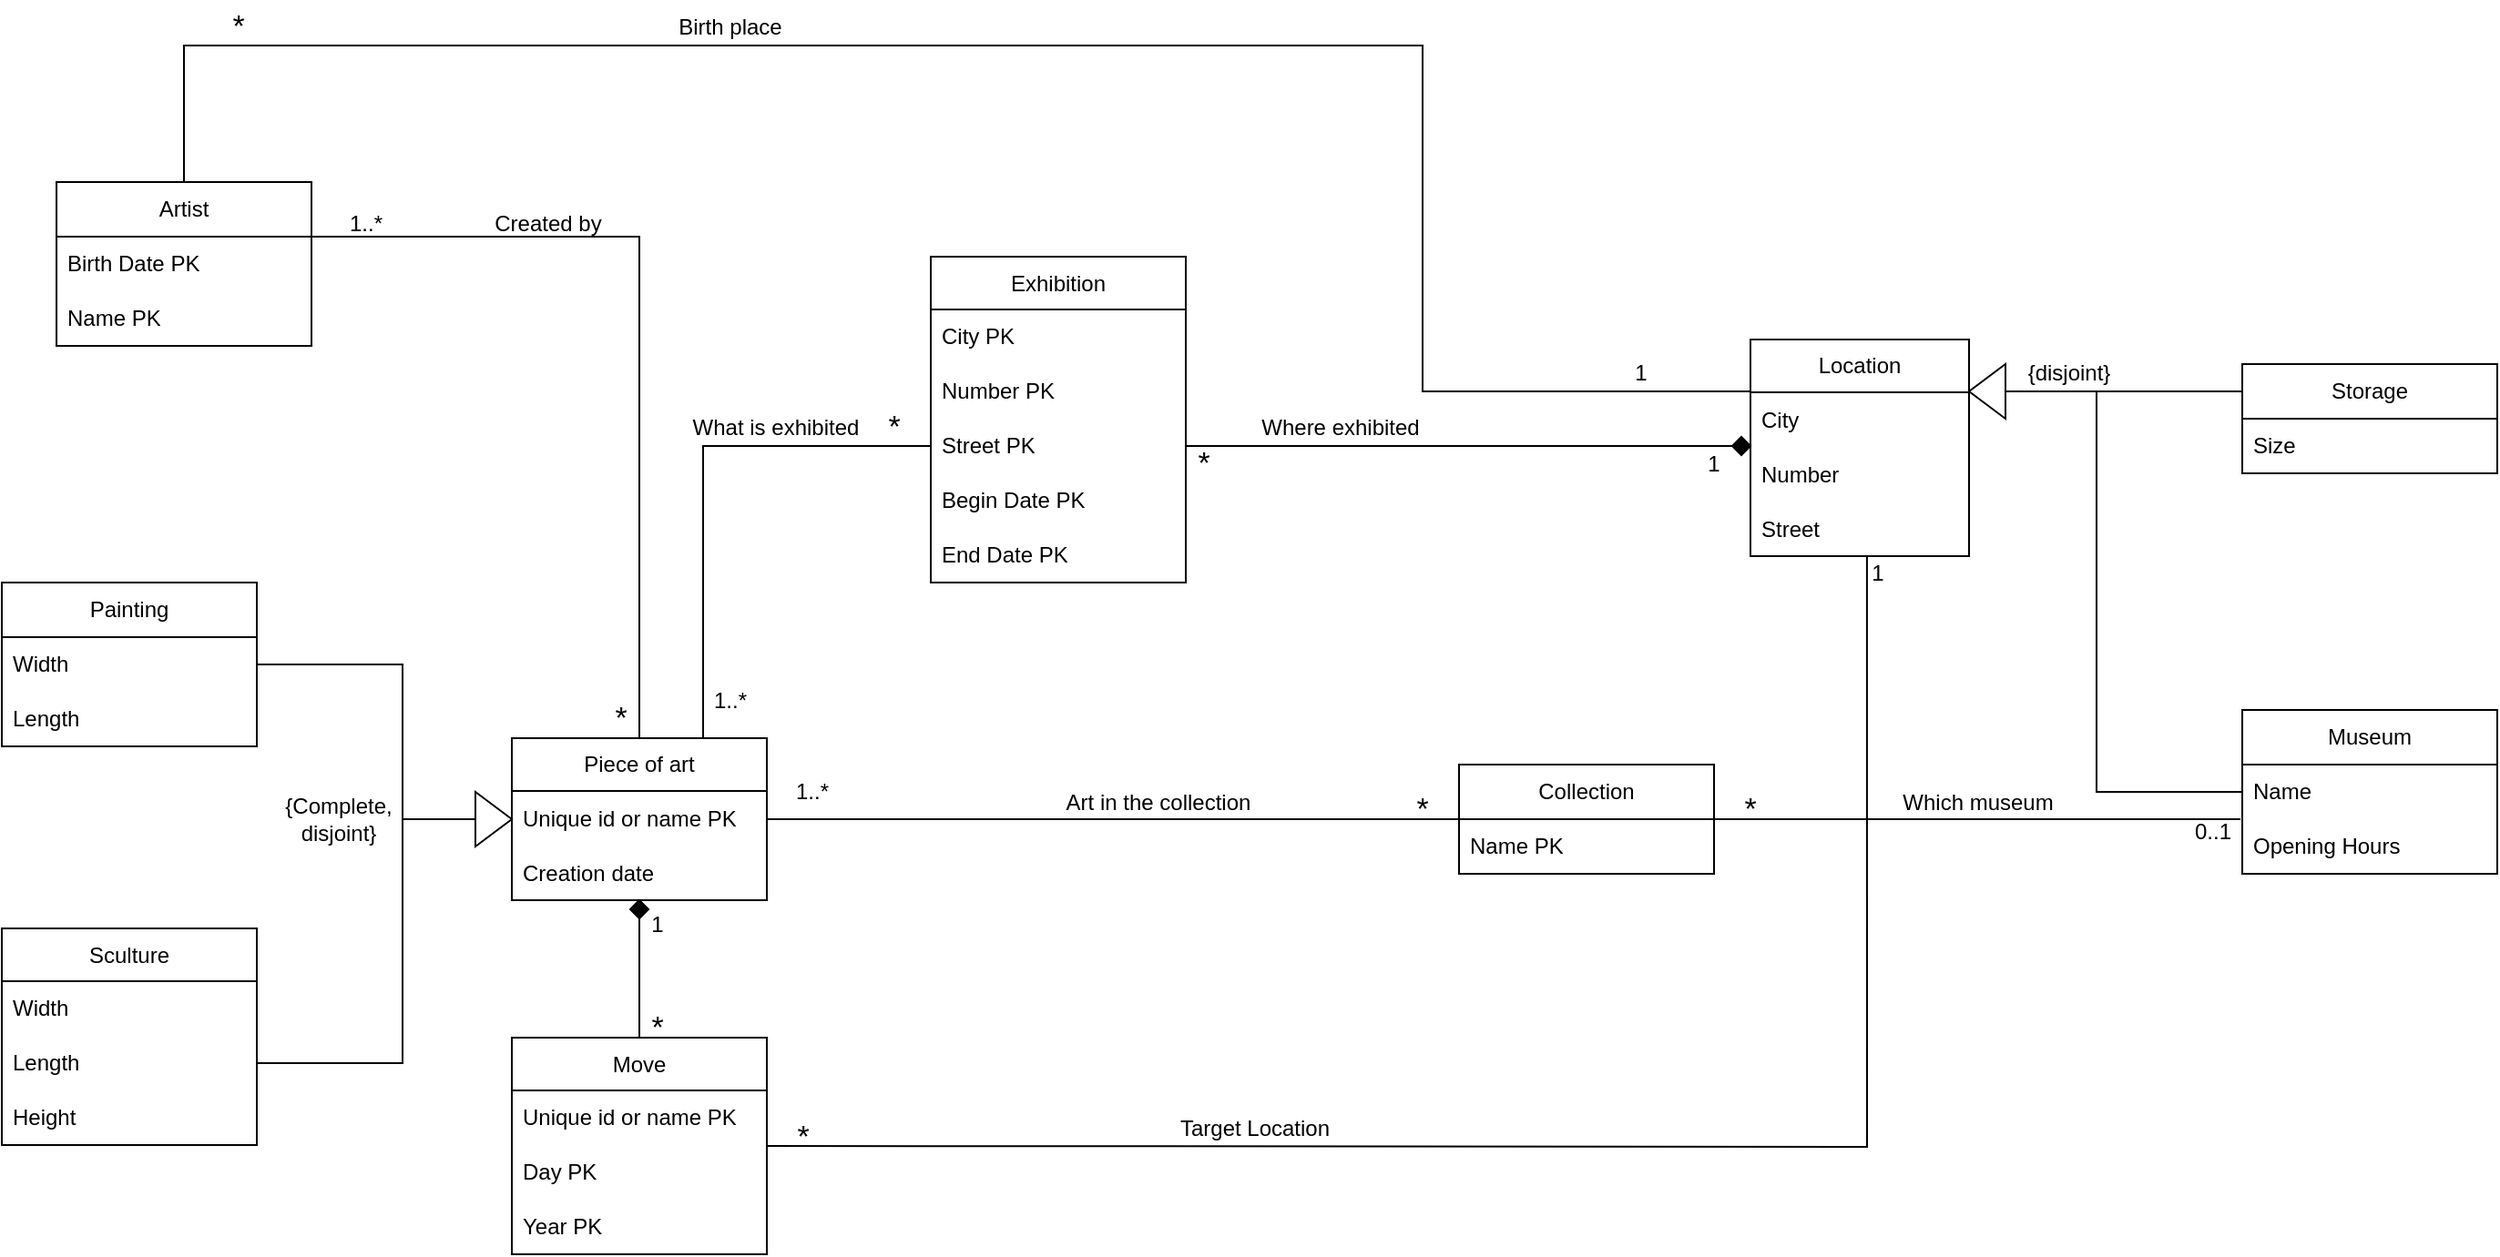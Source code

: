 <mxfile version="26.0.13">
  <diagram name="Page-1" id="5s0hHc6_vI2FGKbH8OjT">
    <mxGraphModel dx="1434" dy="1869" grid="1" gridSize="10" guides="1" tooltips="1" connect="1" arrows="1" fold="1" page="1" pageScale="1" pageWidth="850" pageHeight="1100" math="0" shadow="0">
      <root>
        <mxCell id="0" />
        <mxCell id="1" parent="0" />
        <mxCell id="ujitMRf5nh2YtzrHybt1-43" value="" style="endArrow=none;html=1;rounded=0;entryX=1;entryY=0.5;entryDx=0;entryDy=0;exitX=0.5;exitY=0;exitDx=0;exitDy=0;" parent="1" source="ujitMRf5nh2YtzrHybt1-130" edge="1">
          <mxGeometry width="50" height="50" relative="1" as="geometry">
            <mxPoint x="350" y="140" as="sourcePoint" />
            <mxPoint x="160" y="-20" as="targetPoint" />
            <Array as="points">
              <mxPoint x="360" y="-20" />
            </Array>
          </mxGeometry>
        </mxCell>
        <mxCell id="ujitMRf5nh2YtzrHybt1-85" value="1..*" style="text;html=1;align=center;verticalAlign=middle;whiteSpace=wrap;rounded=0;" parent="1" vertex="1">
          <mxGeometry x="180" y="-42" width="60" height="30" as="geometry" />
        </mxCell>
        <mxCell id="ujitMRf5nh2YtzrHybt1-87" value="*" style="text;html=1;align=center;verticalAlign=middle;whiteSpace=wrap;rounded=0;fontSize=17;" parent="1" vertex="1">
          <mxGeometry x="110" y="-150" width="60" height="30" as="geometry" />
        </mxCell>
        <mxCell id="ujitMRf5nh2YtzrHybt1-88" value="1" style="text;html=1;align=center;verticalAlign=middle;whiteSpace=wrap;rounded=0;" parent="1" vertex="1">
          <mxGeometry x="900" y="40" width="20" height="30" as="geometry" />
        </mxCell>
        <mxCell id="ujitMRf5nh2YtzrHybt1-100" value="1" style="text;html=1;align=center;verticalAlign=middle;whiteSpace=wrap;rounded=0;" parent="1" vertex="1">
          <mxGeometry x="940" y="90" width="20" height="30" as="geometry" />
        </mxCell>
        <mxCell id="ujitMRf5nh2YtzrHybt1-111" value="Artist" style="swimlane;fontStyle=0;childLayout=stackLayout;horizontal=1;startSize=30;horizontalStack=0;resizeParent=1;resizeParentMax=0;resizeLast=0;collapsible=1;marginBottom=0;whiteSpace=wrap;html=1;" parent="1" vertex="1">
          <mxGeometry x="40" y="-50" width="140" height="90" as="geometry">
            <mxRectangle x="30" y="30" width="70" height="30" as="alternateBounds" />
          </mxGeometry>
        </mxCell>
        <mxCell id="ujitMRf5nh2YtzrHybt1-112" value="Birth Date PK" style="text;strokeColor=none;fillColor=none;align=left;verticalAlign=middle;spacingLeft=4;spacingRight=4;overflow=hidden;points=[[0,0.5],[1,0.5]];portConstraint=eastwest;rotatable=0;whiteSpace=wrap;html=1;" parent="ujitMRf5nh2YtzrHybt1-111" vertex="1">
          <mxGeometry y="30" width="140" height="30" as="geometry" />
        </mxCell>
        <mxCell id="ujitMRf5nh2YtzrHybt1-113" value="&lt;div&gt;Name PK&lt;/div&gt;" style="text;strokeColor=none;fillColor=none;align=left;verticalAlign=middle;spacingLeft=4;spacingRight=4;overflow=hidden;points=[[0,0.5],[1,0.5]];portConstraint=eastwest;rotatable=0;whiteSpace=wrap;html=1;" parent="ujitMRf5nh2YtzrHybt1-111" vertex="1">
          <mxGeometry y="60" width="140" height="30" as="geometry" />
        </mxCell>
        <mxCell id="ujitMRf5nh2YtzrHybt1-115" value="Painting" style="swimlane;fontStyle=0;childLayout=stackLayout;horizontal=1;startSize=30;horizontalStack=0;resizeParent=1;resizeParentMax=0;resizeLast=0;collapsible=1;marginBottom=0;whiteSpace=wrap;html=1;" parent="1" vertex="1">
          <mxGeometry x="10" y="170" width="140" height="90" as="geometry" />
        </mxCell>
        <mxCell id="ujitMRf5nh2YtzrHybt1-116" value="Width" style="text;strokeColor=none;fillColor=none;align=left;verticalAlign=middle;spacingLeft=4;spacingRight=4;overflow=hidden;points=[[0,0.5],[1,0.5]];portConstraint=eastwest;rotatable=0;whiteSpace=wrap;html=1;" parent="ujitMRf5nh2YtzrHybt1-115" vertex="1">
          <mxGeometry y="30" width="140" height="30" as="geometry" />
        </mxCell>
        <mxCell id="ujitMRf5nh2YtzrHybt1-117" value="Length" style="text;strokeColor=none;fillColor=none;align=left;verticalAlign=middle;spacingLeft=4;spacingRight=4;overflow=hidden;points=[[0,0.5],[1,0.5]];portConstraint=eastwest;rotatable=0;whiteSpace=wrap;html=1;" parent="ujitMRf5nh2YtzrHybt1-115" vertex="1">
          <mxGeometry y="60" width="140" height="30" as="geometry" />
        </mxCell>
        <mxCell id="ujitMRf5nh2YtzrHybt1-119" value="Sculture" style="swimlane;fontStyle=0;childLayout=stackLayout;horizontal=1;startSize=29;horizontalStack=0;resizeParent=1;resizeParentMax=0;resizeLast=0;collapsible=1;marginBottom=0;whiteSpace=wrap;html=1;" parent="1" vertex="1">
          <mxGeometry x="10" y="360" width="140" height="119" as="geometry" />
        </mxCell>
        <mxCell id="ujitMRf5nh2YtzrHybt1-120" value="Width" style="text;strokeColor=none;fillColor=none;align=left;verticalAlign=middle;spacingLeft=4;spacingRight=4;overflow=hidden;points=[[0,0.5],[1,0.5]];portConstraint=eastwest;rotatable=0;whiteSpace=wrap;html=1;" parent="ujitMRf5nh2YtzrHybt1-119" vertex="1">
          <mxGeometry y="29" width="140" height="30" as="geometry" />
        </mxCell>
        <mxCell id="ujitMRf5nh2YtzrHybt1-121" value="Length" style="text;strokeColor=none;fillColor=none;align=left;verticalAlign=middle;spacingLeft=4;spacingRight=4;overflow=hidden;points=[[0,0.5],[1,0.5]];portConstraint=eastwest;rotatable=0;whiteSpace=wrap;html=1;" parent="ujitMRf5nh2YtzrHybt1-119" vertex="1">
          <mxGeometry y="59" width="140" height="30" as="geometry" />
        </mxCell>
        <mxCell id="ujitMRf5nh2YtzrHybt1-125" value="Height" style="text;strokeColor=none;fillColor=none;align=left;verticalAlign=middle;spacingLeft=4;spacingRight=4;overflow=hidden;points=[[0,0.5],[1,0.5]];portConstraint=eastwest;rotatable=0;whiteSpace=wrap;html=1;" parent="ujitMRf5nh2YtzrHybt1-119" vertex="1">
          <mxGeometry y="89" width="140" height="30" as="geometry" />
        </mxCell>
        <mxCell id="ujitMRf5nh2YtzrHybt1-127" value="" style="triangle;whiteSpace=wrap;html=1;" parent="1" vertex="1">
          <mxGeometry x="270" y="285" width="20" height="30" as="geometry" />
        </mxCell>
        <mxCell id="ujitMRf5nh2YtzrHybt1-128" value="" style="endArrow=none;html=1;rounded=0;exitX=0;exitY=0.5;exitDx=0;exitDy=0;entryX=1;entryY=0.5;entryDx=0;entryDy=0;" parent="1" source="ujitMRf5nh2YtzrHybt1-127" target="ujitMRf5nh2YtzrHybt1-115" edge="1">
          <mxGeometry width="50" height="50" relative="1" as="geometry">
            <mxPoint x="520" y="260" as="sourcePoint" />
            <mxPoint x="570" y="210" as="targetPoint" />
            <Array as="points">
              <mxPoint x="230" y="300" />
              <mxPoint x="230" y="215" />
            </Array>
          </mxGeometry>
        </mxCell>
        <mxCell id="ujitMRf5nh2YtzrHybt1-129" value="" style="endArrow=none;html=1;rounded=0;entryX=1;entryY=0.5;entryDx=0;entryDy=0;" parent="1" target="ujitMRf5nh2YtzrHybt1-121" edge="1">
          <mxGeometry width="50" height="50" relative="1" as="geometry">
            <mxPoint x="270" y="300" as="sourcePoint" />
            <mxPoint x="160" y="225" as="targetPoint" />
            <Array as="points">
              <mxPoint x="230" y="300" />
              <mxPoint x="230" y="434" />
            </Array>
          </mxGeometry>
        </mxCell>
        <mxCell id="ujitMRf5nh2YtzrHybt1-130" value="Piece of art" style="swimlane;fontStyle=0;childLayout=stackLayout;horizontal=1;startSize=29;horizontalStack=0;resizeParent=1;resizeParentMax=0;resizeLast=0;collapsible=1;marginBottom=0;whiteSpace=wrap;html=1;" parent="1" vertex="1">
          <mxGeometry x="290" y="255.5" width="140" height="89" as="geometry" />
        </mxCell>
        <mxCell id="ujitMRf5nh2YtzrHybt1-131" value="Unique id or name PK" style="text;strokeColor=none;fillColor=none;align=left;verticalAlign=middle;spacingLeft=4;spacingRight=4;overflow=hidden;points=[[0,0.5],[1,0.5]];portConstraint=eastwest;rotatable=0;whiteSpace=wrap;html=1;" parent="ujitMRf5nh2YtzrHybt1-130" vertex="1">
          <mxGeometry y="29" width="140" height="30" as="geometry" />
        </mxCell>
        <mxCell id="ujitMRf5nh2YtzrHybt1-132" value="Creation date" style="text;strokeColor=none;fillColor=none;align=left;verticalAlign=middle;spacingLeft=4;spacingRight=4;overflow=hidden;points=[[0,0.5],[1,0.5]];portConstraint=eastwest;rotatable=0;whiteSpace=wrap;html=1;" parent="ujitMRf5nh2YtzrHybt1-130" vertex="1">
          <mxGeometry y="59" width="140" height="30" as="geometry" />
        </mxCell>
        <mxCell id="ujitMRf5nh2YtzrHybt1-135" value="{Complete, disjoint}" style="text;html=1;align=center;verticalAlign=middle;whiteSpace=wrap;rounded=0;" parent="1" vertex="1">
          <mxGeometry x="160" y="285" width="70" height="30" as="geometry" />
        </mxCell>
        <mxCell id="ujitMRf5nh2YtzrHybt1-136" value="Move" style="swimlane;fontStyle=0;childLayout=stackLayout;horizontal=1;startSize=29;horizontalStack=0;resizeParent=1;resizeParentMax=0;resizeLast=0;collapsible=1;marginBottom=0;whiteSpace=wrap;html=1;" parent="1" vertex="1">
          <mxGeometry x="290" y="420" width="140" height="119" as="geometry" />
        </mxCell>
        <mxCell id="ujitMRf5nh2YtzrHybt1-137" value="Unique id or name PK" style="text;strokeColor=none;fillColor=none;align=left;verticalAlign=middle;spacingLeft=4;spacingRight=4;overflow=hidden;points=[[0,0.5],[1,0.5]];portConstraint=eastwest;rotatable=0;whiteSpace=wrap;html=1;" parent="ujitMRf5nh2YtzrHybt1-136" vertex="1">
          <mxGeometry y="29" width="140" height="30" as="geometry" />
        </mxCell>
        <mxCell id="ujitMRf5nh2YtzrHybt1-138" value="Day PK" style="text;strokeColor=none;fillColor=none;align=left;verticalAlign=middle;spacingLeft=4;spacingRight=4;overflow=hidden;points=[[0,0.5],[1,0.5]];portConstraint=eastwest;rotatable=0;whiteSpace=wrap;html=1;" parent="ujitMRf5nh2YtzrHybt1-136" vertex="1">
          <mxGeometry y="59" width="140" height="30" as="geometry" />
        </mxCell>
        <mxCell id="ujitMRf5nh2YtzrHybt1-139" value="Year PK" style="text;strokeColor=none;fillColor=none;align=left;verticalAlign=middle;spacingLeft=4;spacingRight=4;overflow=hidden;points=[[0,0.5],[1,0.5]];portConstraint=eastwest;rotatable=0;whiteSpace=wrap;html=1;" parent="ujitMRf5nh2YtzrHybt1-136" vertex="1">
          <mxGeometry y="89" width="140" height="30" as="geometry" />
        </mxCell>
        <mxCell id="ujitMRf5nh2YtzrHybt1-141" value="" style="rhombus;whiteSpace=wrap;html=1;fillColor=#000000;" parent="1" vertex="1">
          <mxGeometry x="355" y="344.5" width="10" height="10" as="geometry" />
        </mxCell>
        <mxCell id="ujitMRf5nh2YtzrHybt1-142" value="" style="endArrow=none;html=1;rounded=0;entryX=0.5;entryY=1;entryDx=0;entryDy=0;exitX=0.5;exitY=0;exitDx=0;exitDy=0;" parent="1" source="ujitMRf5nh2YtzrHybt1-136" target="ujitMRf5nh2YtzrHybt1-141" edge="1">
          <mxGeometry width="50" height="50" relative="1" as="geometry">
            <mxPoint x="520" y="470" as="sourcePoint" />
            <mxPoint x="570" y="420" as="targetPoint" />
          </mxGeometry>
        </mxCell>
        <mxCell id="ujitMRf5nh2YtzrHybt1-143" value="Exhibition" style="swimlane;fontStyle=0;childLayout=stackLayout;horizontal=1;startSize=29;horizontalStack=0;resizeParent=1;resizeParentMax=0;resizeLast=0;collapsible=1;marginBottom=0;whiteSpace=wrap;html=1;" parent="1" vertex="1">
          <mxGeometry x="520" y="-9" width="140" height="179" as="geometry" />
        </mxCell>
        <mxCell id="ujitMRf5nh2YtzrHybt1-144" value="City PK" style="text;strokeColor=none;fillColor=none;align=left;verticalAlign=middle;spacingLeft=4;spacingRight=4;overflow=hidden;points=[[0,0.5],[1,0.5]];portConstraint=eastwest;rotatable=0;whiteSpace=wrap;html=1;" parent="ujitMRf5nh2YtzrHybt1-143" vertex="1">
          <mxGeometry y="29" width="140" height="30" as="geometry" />
        </mxCell>
        <mxCell id="ujitMRf5nh2YtzrHybt1-147" value="Number PK" style="text;strokeColor=none;fillColor=none;align=left;verticalAlign=middle;spacingLeft=4;spacingRight=4;overflow=hidden;points=[[0,0.5],[1,0.5]];portConstraint=eastwest;rotatable=0;whiteSpace=wrap;html=1;" parent="ujitMRf5nh2YtzrHybt1-143" vertex="1">
          <mxGeometry y="59" width="140" height="30" as="geometry" />
        </mxCell>
        <mxCell id="ujitMRf5nh2YtzrHybt1-148" value="Street PK" style="text;strokeColor=none;fillColor=none;align=left;verticalAlign=middle;spacingLeft=4;spacingRight=4;overflow=hidden;points=[[0,0.5],[1,0.5]];portConstraint=eastwest;rotatable=0;whiteSpace=wrap;html=1;" parent="ujitMRf5nh2YtzrHybt1-143" vertex="1">
          <mxGeometry y="89" width="140" height="30" as="geometry" />
        </mxCell>
        <mxCell id="ujitMRf5nh2YtzrHybt1-145" value="Begin Date PK" style="text;strokeColor=none;fillColor=none;align=left;verticalAlign=middle;spacingLeft=4;spacingRight=4;overflow=hidden;points=[[0,0.5],[1,0.5]];portConstraint=eastwest;rotatable=0;whiteSpace=wrap;html=1;" parent="ujitMRf5nh2YtzrHybt1-143" vertex="1">
          <mxGeometry y="119" width="140" height="30" as="geometry" />
        </mxCell>
        <mxCell id="ujitMRf5nh2YtzrHybt1-146" value="End Date PK" style="text;strokeColor=none;fillColor=none;align=left;verticalAlign=middle;spacingLeft=4;spacingRight=4;overflow=hidden;points=[[0,0.5],[1,0.5]];portConstraint=eastwest;rotatable=0;whiteSpace=wrap;html=1;" parent="ujitMRf5nh2YtzrHybt1-143" vertex="1">
          <mxGeometry y="149" width="140" height="30" as="geometry" />
        </mxCell>
        <mxCell id="ujitMRf5nh2YtzrHybt1-149" value="" style="rhombus;whiteSpace=wrap;html=1;fillColor=#000000;" parent="1" vertex="1">
          <mxGeometry x="960" y="90" width="10" height="10" as="geometry" />
        </mxCell>
        <mxCell id="ujitMRf5nh2YtzrHybt1-150" value="" style="endArrow=none;html=1;rounded=0;entryX=0;entryY=0.5;entryDx=0;entryDy=0;exitX=1;exitY=0.5;exitDx=0;exitDy=0;" parent="1" source="ujitMRf5nh2YtzrHybt1-148" target="ujitMRf5nh2YtzrHybt1-149" edge="1">
          <mxGeometry width="50" height="50" relative="1" as="geometry">
            <mxPoint x="690" y="136.5" as="sourcePoint" />
            <mxPoint x="870" y="136.5" as="targetPoint" />
          </mxGeometry>
        </mxCell>
        <mxCell id="ujitMRf5nh2YtzrHybt1-151" value="&lt;div&gt;Collection&lt;/div&gt;" style="swimlane;fontStyle=0;childLayout=stackLayout;horizontal=1;startSize=30;horizontalStack=0;resizeParent=1;resizeParentMax=0;resizeLast=0;collapsible=1;marginBottom=0;whiteSpace=wrap;html=1;" parent="1" vertex="1">
          <mxGeometry x="810" y="270" width="140" height="60" as="geometry" />
        </mxCell>
        <mxCell id="ujitMRf5nh2YtzrHybt1-152" value="Name PK" style="text;strokeColor=none;fillColor=none;align=left;verticalAlign=middle;spacingLeft=4;spacingRight=4;overflow=hidden;points=[[0,0.5],[1,0.5]];portConstraint=eastwest;rotatable=0;whiteSpace=wrap;html=1;" parent="ujitMRf5nh2YtzrHybt1-151" vertex="1">
          <mxGeometry y="30" width="140" height="30" as="geometry" />
        </mxCell>
        <mxCell id="ujitMRf5nh2YtzrHybt1-155" value="Museum" style="swimlane;fontStyle=0;childLayout=stackLayout;horizontal=1;startSize=30;horizontalStack=0;resizeParent=1;resizeParentMax=0;resizeLast=0;collapsible=1;marginBottom=0;whiteSpace=wrap;html=1;" parent="1" vertex="1">
          <mxGeometry x="1240" y="240" width="140" height="90" as="geometry" />
        </mxCell>
        <mxCell id="ujitMRf5nh2YtzrHybt1-156" value="Name" style="text;strokeColor=none;fillColor=none;align=left;verticalAlign=middle;spacingLeft=4;spacingRight=4;overflow=hidden;points=[[0,0.5],[1,0.5]];portConstraint=eastwest;rotatable=0;whiteSpace=wrap;html=1;" parent="ujitMRf5nh2YtzrHybt1-155" vertex="1">
          <mxGeometry y="30" width="140" height="30" as="geometry" />
        </mxCell>
        <mxCell id="ujitMRf5nh2YtzrHybt1-157" value="Opening Hours" style="text;strokeColor=none;fillColor=none;align=left;verticalAlign=middle;spacingLeft=4;spacingRight=4;overflow=hidden;points=[[0,0.5],[1,0.5]];portConstraint=eastwest;rotatable=0;whiteSpace=wrap;html=1;" parent="ujitMRf5nh2YtzrHybt1-155" vertex="1">
          <mxGeometry y="60" width="140" height="30" as="geometry" />
        </mxCell>
        <mxCell id="ujitMRf5nh2YtzrHybt1-158" value="Storage" style="swimlane;fontStyle=0;childLayout=stackLayout;horizontal=1;startSize=30;horizontalStack=0;resizeParent=1;resizeParentMax=0;resizeLast=0;collapsible=1;marginBottom=0;whiteSpace=wrap;html=1;" parent="1" vertex="1">
          <mxGeometry x="1240" y="50" width="140" height="60" as="geometry" />
        </mxCell>
        <mxCell id="ujitMRf5nh2YtzrHybt1-159" value="Size" style="text;strokeColor=none;fillColor=none;align=left;verticalAlign=middle;spacingLeft=4;spacingRight=4;overflow=hidden;points=[[0,0.5],[1,0.5]];portConstraint=eastwest;rotatable=0;whiteSpace=wrap;html=1;" parent="ujitMRf5nh2YtzrHybt1-158" vertex="1">
          <mxGeometry y="30" width="140" height="30" as="geometry" />
        </mxCell>
        <mxCell id="ujitMRf5nh2YtzrHybt1-162" value="" style="triangle;whiteSpace=wrap;html=1;rotation=-180;" parent="1" vertex="1">
          <mxGeometry x="1090" y="50" width="20" height="30" as="geometry" />
        </mxCell>
        <mxCell id="ujitMRf5nh2YtzrHybt1-163" value="" style="endArrow=none;html=1;rounded=0;entryX=0;entryY=0.5;entryDx=0;entryDy=0;exitX=0;exitY=0.25;exitDx=0;exitDy=0;" parent="1" source="ujitMRf5nh2YtzrHybt1-158" target="ujitMRf5nh2YtzrHybt1-162" edge="1">
          <mxGeometry width="50" height="50" relative="1" as="geometry">
            <mxPoint x="790" y="260" as="sourcePoint" />
            <mxPoint x="840" y="210" as="targetPoint" />
          </mxGeometry>
        </mxCell>
        <mxCell id="ujitMRf5nh2YtzrHybt1-164" value="" style="endArrow=none;html=1;rounded=0;entryX=0;entryY=0.5;entryDx=0;entryDy=0;exitX=0;exitY=0.5;exitDx=0;exitDy=0;" parent="1" source="ujitMRf5nh2YtzrHybt1-162" target="ujitMRf5nh2YtzrHybt1-156" edge="1">
          <mxGeometry width="50" height="50" relative="1" as="geometry">
            <mxPoint x="790" y="260" as="sourcePoint" />
            <mxPoint x="840" y="210" as="targetPoint" />
            <Array as="points">
              <mxPoint x="1160" y="65" />
              <mxPoint x="1160" y="285" />
            </Array>
          </mxGeometry>
        </mxCell>
        <mxCell id="ujitMRf5nh2YtzrHybt1-165" value="{disjoint}" style="text;html=1;align=center;verticalAlign=middle;whiteSpace=wrap;rounded=0;" parent="1" vertex="1">
          <mxGeometry x="1110" y="40" width="70" height="30" as="geometry" />
        </mxCell>
        <mxCell id="ujitMRf5nh2YtzrHybt1-166" value="Location" style="swimlane;fontStyle=0;childLayout=stackLayout;horizontal=1;startSize=29;horizontalStack=0;resizeParent=1;resizeParentMax=0;resizeLast=0;collapsible=1;marginBottom=0;whiteSpace=wrap;html=1;" parent="1" vertex="1">
          <mxGeometry x="970" y="36.5" width="120" height="119" as="geometry" />
        </mxCell>
        <mxCell id="ujitMRf5nh2YtzrHybt1-167" value="City" style="text;strokeColor=none;fillColor=none;align=left;verticalAlign=middle;spacingLeft=4;spacingRight=4;overflow=hidden;points=[[0,0.5],[1,0.5]];portConstraint=eastwest;rotatable=0;whiteSpace=wrap;html=1;" parent="ujitMRf5nh2YtzrHybt1-166" vertex="1">
          <mxGeometry y="29" width="120" height="30" as="geometry" />
        </mxCell>
        <mxCell id="ujitMRf5nh2YtzrHybt1-168" value="Number" style="text;strokeColor=none;fillColor=none;align=left;verticalAlign=middle;spacingLeft=4;spacingRight=4;overflow=hidden;points=[[0,0.5],[1,0.5]];portConstraint=eastwest;rotatable=0;whiteSpace=wrap;html=1;" parent="ujitMRf5nh2YtzrHybt1-166" vertex="1">
          <mxGeometry y="59" width="120" height="30" as="geometry" />
        </mxCell>
        <mxCell id="ujitMRf5nh2YtzrHybt1-169" value="Street" style="text;strokeColor=none;fillColor=none;align=left;verticalAlign=middle;spacingLeft=4;spacingRight=4;overflow=hidden;points=[[0,0.5],[1,0.5]];portConstraint=eastwest;rotatable=0;whiteSpace=wrap;html=1;" parent="ujitMRf5nh2YtzrHybt1-166" vertex="1">
          <mxGeometry y="89" width="120" height="30" as="geometry" />
        </mxCell>
        <mxCell id="ujitMRf5nh2YtzrHybt1-172" value="" style="endArrow=none;html=1;rounded=0;exitX=0.5;exitY=0;exitDx=0;exitDy=0;entryX=0;entryY=0.5;entryDx=0;entryDy=0;" parent="1" source="ujitMRf5nh2YtzrHybt1-111" edge="1">
          <mxGeometry width="50" height="50" relative="1" as="geometry">
            <mxPoint x="110" y="-50" as="sourcePoint" />
            <mxPoint x="970" y="65" as="targetPoint" />
            <Array as="points">
              <mxPoint x="110" y="-125" />
              <mxPoint x="790" y="-125" />
              <mxPoint x="790" y="65" />
            </Array>
          </mxGeometry>
        </mxCell>
        <mxCell id="ujitMRf5nh2YtzrHybt1-174" value="" style="endArrow=none;html=1;rounded=0;exitX=1;exitY=0.5;exitDx=0;exitDy=0;entryX=0.533;entryY=1.017;entryDx=0;entryDy=0;entryPerimeter=0;" parent="1" source="ujitMRf5nh2YtzrHybt1-136" target="ujitMRf5nh2YtzrHybt1-169" edge="1">
          <mxGeometry width="50" height="50" relative="1" as="geometry">
            <mxPoint x="430" y="480" as="sourcePoint" />
            <mxPoint x="1034" y="155" as="targetPoint" />
            <Array as="points">
              <mxPoint x="1034" y="480" />
            </Array>
          </mxGeometry>
        </mxCell>
        <mxCell id="ujitMRf5nh2YtzrHybt1-175" value="" style="endArrow=none;html=1;rounded=0;exitX=1;exitY=0.5;exitDx=0;exitDy=0;entryX=0;entryY=0.5;entryDx=0;entryDy=0;" parent="1" source="ujitMRf5nh2YtzrHybt1-130" target="ujitMRf5nh2YtzrHybt1-151" edge="1">
          <mxGeometry width="50" height="50" relative="1" as="geometry">
            <mxPoint x="650" y="230" as="sourcePoint" />
            <mxPoint x="700" y="180" as="targetPoint" />
          </mxGeometry>
        </mxCell>
        <mxCell id="ujitMRf5nh2YtzrHybt1-176" value="" style="endArrow=none;html=1;rounded=0;exitX=1;exitY=0.5;exitDx=0;exitDy=0;entryX=-0.007;entryY=0;entryDx=0;entryDy=0;entryPerimeter=0;" parent="1" target="ujitMRf5nh2YtzrHybt1-157" edge="1">
          <mxGeometry width="50" height="50" relative="1" as="geometry">
            <mxPoint x="950" y="300" as="sourcePoint" />
            <mxPoint x="1235.94" y="300.99" as="targetPoint" />
          </mxGeometry>
        </mxCell>
        <mxCell id="ujitMRf5nh2YtzrHybt1-177" value="" style="endArrow=none;html=1;rounded=0;exitX=0.75;exitY=0;exitDx=0;exitDy=0;entryX=0;entryY=0.5;entryDx=0;entryDy=0;" parent="1" source="ujitMRf5nh2YtzrHybt1-130" target="ujitMRf5nh2YtzrHybt1-148" edge="1">
          <mxGeometry width="50" height="50" relative="1" as="geometry">
            <mxPoint x="650" y="230" as="sourcePoint" />
            <mxPoint x="700" y="180" as="targetPoint" />
            <Array as="points">
              <mxPoint x="395" y="95" />
            </Array>
          </mxGeometry>
        </mxCell>
        <mxCell id="ujitMRf5nh2YtzrHybt1-178" value="*" style="text;html=1;align=center;verticalAlign=middle;whiteSpace=wrap;rounded=0;fontSize=17;" parent="1" vertex="1">
          <mxGeometry x="320" y="230" width="60" height="30" as="geometry" />
        </mxCell>
        <mxCell id="ujitMRf5nh2YtzrHybt1-179" value="1..*" style="text;html=1;align=center;verticalAlign=middle;whiteSpace=wrap;rounded=0;" parent="1" vertex="1">
          <mxGeometry x="380" y="220" width="60" height="30" as="geometry" />
        </mxCell>
        <mxCell id="ujitMRf5nh2YtzrHybt1-180" value="*" style="text;html=1;align=center;verticalAlign=middle;whiteSpace=wrap;rounded=0;fontSize=17;" parent="1" vertex="1">
          <mxGeometry x="470" y="70" width="60" height="30" as="geometry" />
        </mxCell>
        <mxCell id="ujitMRf5nh2YtzrHybt1-181" value="1..*" style="text;html=1;align=center;verticalAlign=middle;whiteSpace=wrap;rounded=0;" parent="1" vertex="1">
          <mxGeometry x="425" y="270" width="60" height="30" as="geometry" />
        </mxCell>
        <mxCell id="ujitMRf5nh2YtzrHybt1-182" value="*" style="text;html=1;align=center;verticalAlign=middle;whiteSpace=wrap;rounded=0;fontSize=17;" parent="1" vertex="1">
          <mxGeometry x="760" y="280" width="60" height="30" as="geometry" />
        </mxCell>
        <mxCell id="ujitMRf5nh2YtzrHybt1-183" value="*" style="text;html=1;align=center;verticalAlign=middle;whiteSpace=wrap;rounded=0;fontSize=17;" parent="1" vertex="1">
          <mxGeometry x="340" y="400" width="60" height="30" as="geometry" />
        </mxCell>
        <mxCell id="ujitMRf5nh2YtzrHybt1-184" value="1" style="text;html=1;align=center;verticalAlign=middle;whiteSpace=wrap;rounded=0;" parent="1" vertex="1">
          <mxGeometry x="360" y="342.5" width="20" height="30" as="geometry" />
        </mxCell>
        <mxCell id="ujitMRf5nh2YtzrHybt1-185" value="*" style="text;html=1;align=center;verticalAlign=middle;whiteSpace=wrap;rounded=0;fontSize=17;" parent="1" vertex="1">
          <mxGeometry x="420" y="460" width="60" height="30" as="geometry" />
        </mxCell>
        <mxCell id="ujitMRf5nh2YtzrHybt1-186" value="1" style="text;html=1;align=center;verticalAlign=middle;whiteSpace=wrap;rounded=0;" parent="1" vertex="1">
          <mxGeometry x="1030" y="150" width="20" height="30" as="geometry" />
        </mxCell>
        <mxCell id="ujitMRf5nh2YtzrHybt1-187" value="*" style="text;html=1;align=center;verticalAlign=middle;whiteSpace=wrap;rounded=0;fontSize=17;" parent="1" vertex="1">
          <mxGeometry x="940" y="280" width="60" height="30" as="geometry" />
        </mxCell>
        <mxCell id="ujitMRf5nh2YtzrHybt1-188" value="0..1" style="text;html=1;align=center;verticalAlign=middle;whiteSpace=wrap;rounded=0;" parent="1" vertex="1">
          <mxGeometry x="1194" y="292" width="60" height="30" as="geometry" />
        </mxCell>
        <mxCell id="ujitMRf5nh2YtzrHybt1-189" value="*" style="text;html=1;align=center;verticalAlign=middle;whiteSpace=wrap;rounded=0;fontSize=17;" parent="1" vertex="1">
          <mxGeometry x="640" y="90" width="60" height="30" as="geometry" />
        </mxCell>
        <mxCell id="f2rM4MI_M5_hLb6R75in-1" value="Birth place" style="text;html=1;align=center;verticalAlign=middle;whiteSpace=wrap;rounded=0;" vertex="1" parent="1">
          <mxGeometry x="380" y="-150" width="60" height="30" as="geometry" />
        </mxCell>
        <mxCell id="f2rM4MI_M5_hLb6R75in-2" value="Created by" style="text;html=1;align=center;verticalAlign=middle;whiteSpace=wrap;rounded=0;" vertex="1" parent="1">
          <mxGeometry x="270" y="-42" width="80" height="30" as="geometry" />
        </mxCell>
        <mxCell id="f2rM4MI_M5_hLb6R75in-3" value="Art in the collection" style="text;html=1;align=center;verticalAlign=middle;whiteSpace=wrap;rounded=0;" vertex="1" parent="1">
          <mxGeometry x="590" y="276" width="110" height="30" as="geometry" />
        </mxCell>
        <mxCell id="f2rM4MI_M5_hLb6R75in-4" value="Which museum" style="text;html=1;align=center;verticalAlign=middle;whiteSpace=wrap;rounded=0;" vertex="1" parent="1">
          <mxGeometry x="1050" y="276" width="90" height="30" as="geometry" />
        </mxCell>
        <mxCell id="f2rM4MI_M5_hLb6R75in-5" value="Target Location" style="text;html=1;align=center;verticalAlign=middle;whiteSpace=wrap;rounded=0;" vertex="1" parent="1">
          <mxGeometry x="643" y="455" width="110" height="30" as="geometry" />
        </mxCell>
        <mxCell id="f2rM4MI_M5_hLb6R75in-6" value="What is exhibited" style="text;html=1;align=center;verticalAlign=middle;whiteSpace=wrap;rounded=0;" vertex="1" parent="1">
          <mxGeometry x="380" y="70" width="110" height="30" as="geometry" />
        </mxCell>
        <mxCell id="f2rM4MI_M5_hLb6R75in-7" value="Where exhibited" style="text;html=1;align=center;verticalAlign=middle;whiteSpace=wrap;rounded=0;" vertex="1" parent="1">
          <mxGeometry x="690" y="70" width="110" height="30" as="geometry" />
        </mxCell>
      </root>
    </mxGraphModel>
  </diagram>
</mxfile>
